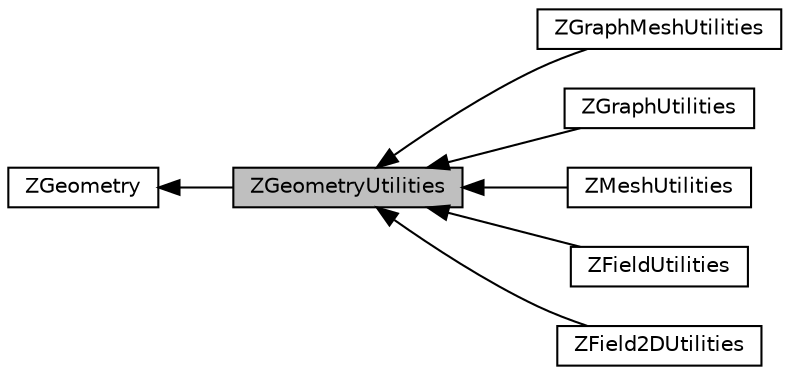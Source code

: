 digraph "ZGeometryUtilities"
{
  edge [fontname="Helvetica",fontsize="10",labelfontname="Helvetica",labelfontsize="10"];
  node [fontname="Helvetica",fontsize="10",shape=record];
  rankdir=LR;
  Node1 [label="ZGeometry",height=0.2,width=0.4,color="black", fillcolor="white", style="filled",URL="$group__z_geometry.html",tooltip="The geometry classes, modifier and utility methods of the library. "];
  Node4 [label="ZGraphMeshUtilities",height=0.2,width=0.4,color="black", fillcolor="white", style="filled",URL="$group__z_graph_mesh_utilities.html",tooltip="Collection of utility methods common for meshes and graphs. "];
  Node5 [label="ZGraphUtilities",height=0.2,width=0.4,color="black", fillcolor="white", style="filled",URL="$group__z_graph_utilities.html",tooltip="Collection of utility methods for graphs. "];
  Node6 [label="ZMeshUtilities",height=0.2,width=0.4,color="black", fillcolor="white", style="filled",URL="$group__z_mesh_utilities.html",tooltip="Collection of utility methods for meshes. "];
  Node0 [label="ZGeometryUtilities",height=0.2,width=0.4,color="black", fillcolor="grey75", style="filled", fontcolor="black"];
  Node2 [label="ZFieldUtilities",height=0.2,width=0.4,color="black", fillcolor="white", style="filled",URL="$group__z_field_utilities.html",tooltip="Collection of general utility methods for fields. "];
  Node3 [label="ZField2DUtilities",height=0.2,width=0.4,color="black", fillcolor="white", style="filled",URL="$group__z_field2_d_utilities.html",tooltip="Collection of utility methods for fields 2D. "];
  Node1->Node0 [shape=plaintext, dir="back", style="solid"];
  Node0->Node2 [shape=plaintext, dir="back", style="solid"];
  Node0->Node3 [shape=plaintext, dir="back", style="solid"];
  Node0->Node4 [shape=plaintext, dir="back", style="solid"];
  Node0->Node5 [shape=plaintext, dir="back", style="solid"];
  Node0->Node6 [shape=plaintext, dir="back", style="solid"];
}
